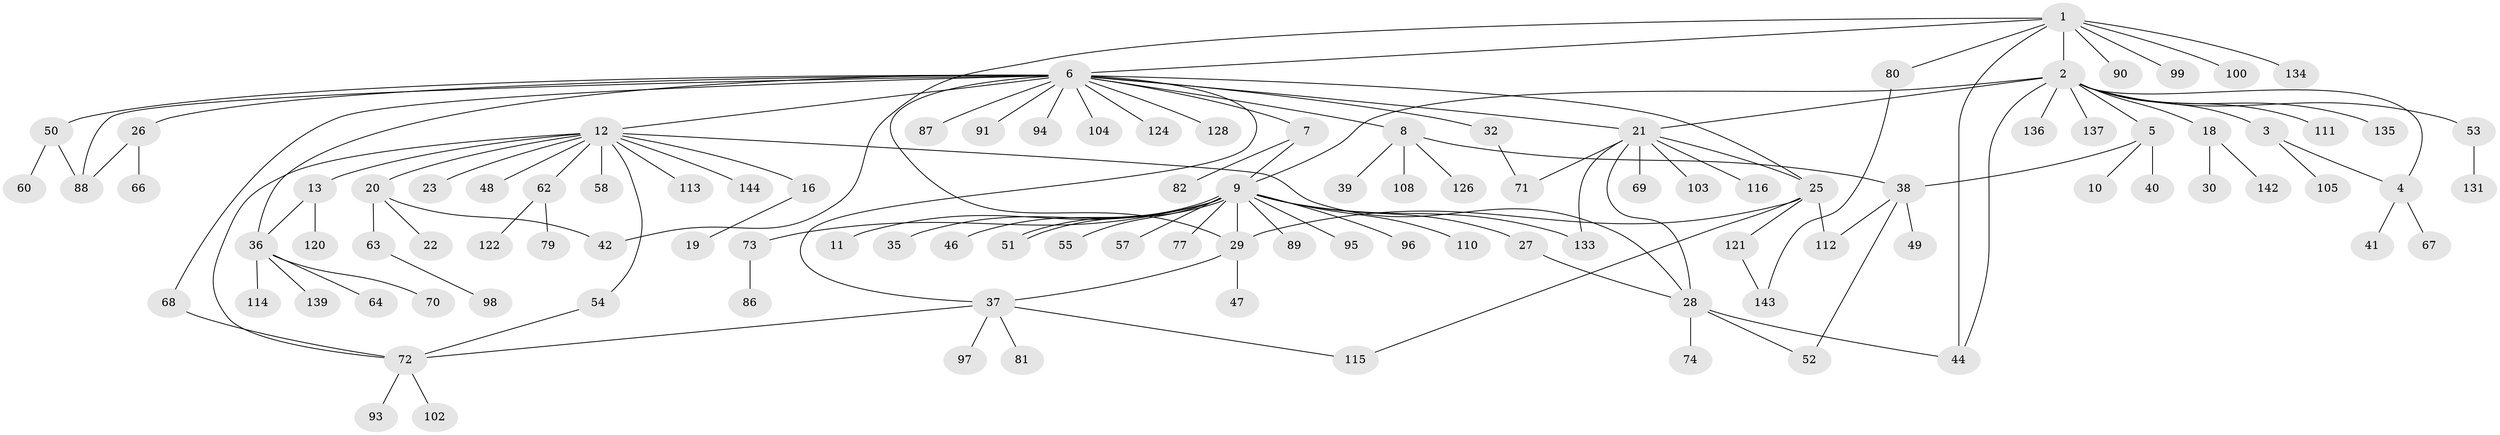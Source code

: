 // Generated by graph-tools (version 1.1) at 2025/23/03/03/25 07:23:50]
// undirected, 108 vertices, 133 edges
graph export_dot {
graph [start="1"]
  node [color=gray90,style=filled];
  1 [super="+140"];
  2 [super="+24"];
  3 [super="+85"];
  4 [super="+14"];
  5;
  6 [super="+15"];
  7 [super="+118"];
  8 [super="+17"];
  9 [super="+43"];
  10;
  11;
  12 [super="+119"];
  13;
  16;
  18 [super="+109"];
  19;
  20 [super="+31"];
  21 [super="+61"];
  22 [super="+75"];
  23;
  25 [super="+138"];
  26 [super="+33"];
  27 [super="+132"];
  28 [super="+59"];
  29;
  30;
  32 [super="+34"];
  35;
  36 [super="+56"];
  37 [super="+65"];
  38 [super="+45"];
  39;
  40;
  41 [super="+92"];
  42 [super="+101"];
  44;
  46 [super="+76"];
  47;
  48;
  49;
  50 [super="+117"];
  51;
  52 [super="+127"];
  53 [super="+83"];
  54;
  55 [super="+107"];
  57;
  58 [super="+125"];
  60;
  62 [super="+78"];
  63;
  64;
  66;
  67;
  68;
  69;
  70;
  71;
  72 [super="+84"];
  73;
  74;
  77;
  79;
  80 [super="+130"];
  81;
  82;
  86;
  87;
  88 [super="+123"];
  89;
  90;
  91 [super="+106"];
  93;
  94;
  95;
  96;
  97;
  98;
  99 [super="+129"];
  100;
  102;
  103;
  104;
  105;
  108;
  110;
  111;
  112;
  113;
  114;
  115 [super="+141"];
  116;
  120;
  121;
  122;
  124;
  126;
  128;
  131;
  133;
  134;
  135;
  136;
  137;
  139;
  142;
  143;
  144;
  1 -- 2;
  1 -- 6;
  1 -- 42;
  1 -- 44;
  1 -- 80;
  1 -- 90;
  1 -- 99;
  1 -- 100;
  1 -- 134;
  2 -- 3;
  2 -- 4;
  2 -- 5;
  2 -- 9;
  2 -- 18;
  2 -- 21;
  2 -- 44;
  2 -- 53;
  2 -- 111;
  2 -- 135;
  2 -- 136;
  2 -- 137;
  3 -- 105;
  3 -- 4;
  4 -- 41;
  4 -- 67;
  5 -- 10;
  5 -- 38;
  5 -- 40;
  6 -- 7;
  6 -- 8;
  6 -- 12;
  6 -- 25;
  6 -- 26;
  6 -- 29;
  6 -- 32;
  6 -- 36;
  6 -- 37;
  6 -- 50;
  6 -- 68;
  6 -- 87;
  6 -- 88;
  6 -- 91;
  6 -- 94;
  6 -- 104;
  6 -- 128;
  6 -- 124;
  6 -- 21;
  7 -- 82;
  7 -- 9;
  8 -- 38;
  8 -- 39;
  8 -- 108;
  8 -- 126;
  9 -- 11;
  9 -- 27;
  9 -- 29;
  9 -- 35;
  9 -- 46;
  9 -- 51;
  9 -- 51;
  9 -- 55;
  9 -- 57;
  9 -- 73;
  9 -- 77;
  9 -- 89;
  9 -- 95;
  9 -- 96;
  9 -- 110;
  9 -- 133;
  12 -- 13;
  12 -- 16;
  12 -- 20;
  12 -- 23;
  12 -- 28;
  12 -- 48;
  12 -- 54;
  12 -- 58;
  12 -- 62;
  12 -- 113;
  12 -- 144;
  12 -- 72;
  13 -- 36;
  13 -- 120;
  16 -- 19;
  18 -- 30;
  18 -- 142;
  20 -- 22;
  20 -- 42;
  20 -- 63;
  21 -- 69;
  21 -- 71;
  21 -- 103;
  21 -- 116;
  21 -- 133;
  21 -- 25;
  21 -- 28;
  25 -- 29;
  25 -- 112;
  25 -- 115;
  25 -- 121;
  26 -- 66;
  26 -- 88;
  27 -- 28;
  28 -- 52;
  28 -- 74;
  28 -- 44;
  29 -- 37;
  29 -- 47;
  32 -- 71;
  36 -- 64;
  36 -- 114;
  36 -- 139;
  36 -- 70;
  37 -- 72;
  37 -- 81;
  37 -- 97;
  37 -- 115;
  38 -- 49;
  38 -- 52;
  38 -- 112;
  50 -- 60;
  50 -- 88;
  53 -- 131;
  54 -- 72;
  62 -- 79;
  62 -- 122;
  63 -- 98;
  68 -- 72;
  72 -- 102;
  72 -- 93;
  73 -- 86;
  80 -- 143;
  121 -- 143;
}

